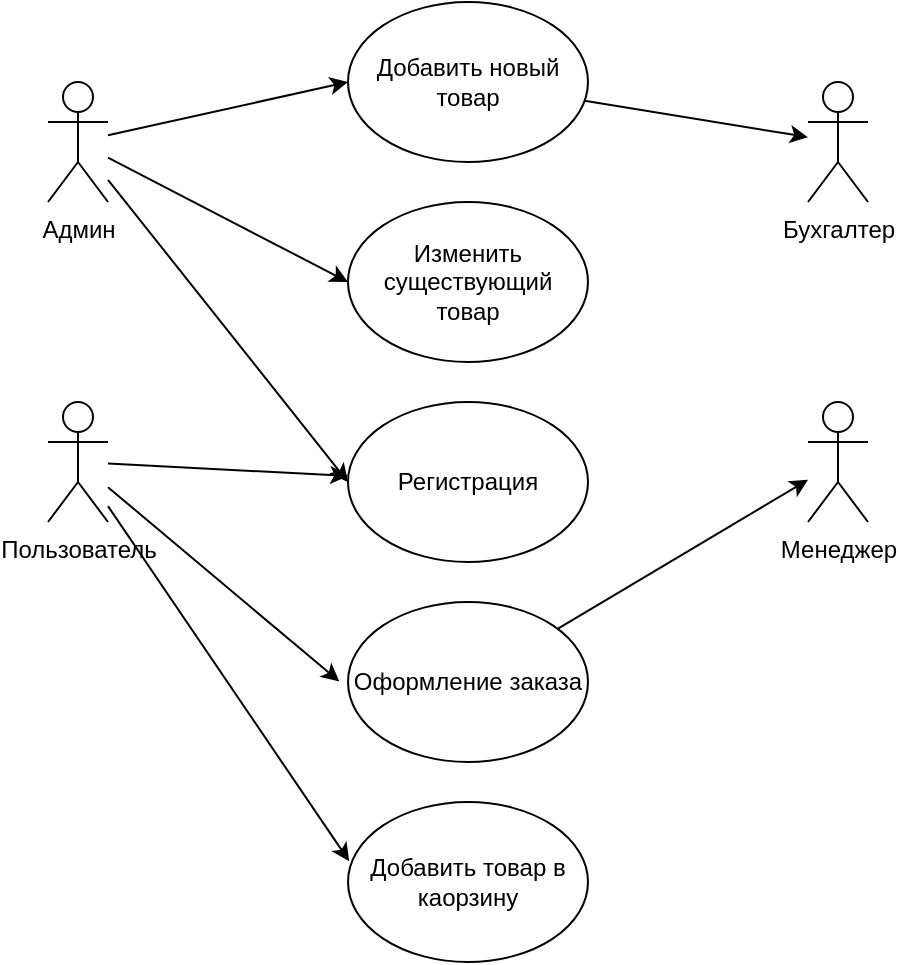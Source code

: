 <mxfile version="24.4.9" type="device">
  <diagram name="Страница — 1" id="-RaiL0CgdB12wzn4cunv">
    <mxGraphModel dx="1290" dy="565" grid="1" gridSize="10" guides="1" tooltips="1" connect="1" arrows="1" fold="1" page="1" pageScale="1" pageWidth="1920" pageHeight="1200" math="0" shadow="0">
      <root>
        <mxCell id="0" />
        <mxCell id="1" parent="0" />
        <mxCell id="z0va0V8mEH81vPt6qGjX-10" style="rounded=0;orthogonalLoop=1;jettySize=auto;html=1;" parent="1" source="z0va0V8mEH81vPt6qGjX-1" target="z0va0V8mEH81vPt6qGjX-9" edge="1">
          <mxGeometry relative="1" as="geometry" />
        </mxCell>
        <mxCell id="z0va0V8mEH81vPt6qGjX-1" value="Добавить новый товар" style="ellipse;whiteSpace=wrap;html=1;" parent="1" vertex="1">
          <mxGeometry x="380" y="80" width="120" height="80" as="geometry" />
        </mxCell>
        <mxCell id="z0va0V8mEH81vPt6qGjX-2" value="Менеджер" style="shape=umlActor;verticalLabelPosition=bottom;verticalAlign=top;html=1;outlineConnect=0;" parent="1" vertex="1">
          <mxGeometry x="610" y="280" width="30" height="60" as="geometry" />
        </mxCell>
        <mxCell id="z0va0V8mEH81vPt6qGjX-6" style="rounded=0;orthogonalLoop=1;jettySize=auto;html=1;entryX=0;entryY=0.5;entryDx=0;entryDy=0;" parent="1" source="z0va0V8mEH81vPt6qGjX-3" target="z0va0V8mEH81vPt6qGjX-1" edge="1">
          <mxGeometry relative="1" as="geometry" />
        </mxCell>
        <mxCell id="z0va0V8mEH81vPt6qGjX-8" style="rounded=0;orthogonalLoop=1;jettySize=auto;html=1;entryX=0;entryY=0.5;entryDx=0;entryDy=0;" parent="1" source="z0va0V8mEH81vPt6qGjX-3" target="z0va0V8mEH81vPt6qGjX-7" edge="1">
          <mxGeometry relative="1" as="geometry" />
        </mxCell>
        <mxCell id="xQ42j36wIL5BFd8CEx2N-22" style="rounded=0;orthogonalLoop=1;jettySize=auto;html=1;entryX=0;entryY=0.5;entryDx=0;entryDy=0;" edge="1" parent="1" source="z0va0V8mEH81vPt6qGjX-3" target="xQ42j36wIL5BFd8CEx2N-20">
          <mxGeometry relative="1" as="geometry" />
        </mxCell>
        <mxCell id="z0va0V8mEH81vPt6qGjX-3" value="Админ" style="shape=umlActor;verticalLabelPosition=bottom;verticalAlign=top;html=1;outlineConnect=0;" parent="1" vertex="1">
          <mxGeometry x="230" y="120" width="30" height="60" as="geometry" />
        </mxCell>
        <mxCell id="xQ42j36wIL5BFd8CEx2N-21" style="rounded=0;orthogonalLoop=1;jettySize=auto;html=1;" edge="1" parent="1" source="z0va0V8mEH81vPt6qGjX-5" target="xQ42j36wIL5BFd8CEx2N-20">
          <mxGeometry relative="1" as="geometry" />
        </mxCell>
        <mxCell id="z0va0V8mEH81vPt6qGjX-5" value="Пользователь" style="shape=umlActor;verticalLabelPosition=bottom;verticalAlign=top;html=1;outlineConnect=0;" parent="1" vertex="1">
          <mxGeometry x="230" y="280" width="30" height="60" as="geometry" />
        </mxCell>
        <mxCell id="z0va0V8mEH81vPt6qGjX-7" value="Изменить существующий товар" style="ellipse;whiteSpace=wrap;html=1;" parent="1" vertex="1">
          <mxGeometry x="380" y="180" width="120" height="80" as="geometry" />
        </mxCell>
        <mxCell id="z0va0V8mEH81vPt6qGjX-9" value="Бухгалтер" style="shape=umlActor;verticalLabelPosition=bottom;verticalAlign=top;html=1;outlineConnect=0;" parent="1" vertex="1">
          <mxGeometry x="610" y="120" width="30" height="60" as="geometry" />
        </mxCell>
        <mxCell id="z0va0V8mEH81vPt6qGjX-13" style="rounded=0;orthogonalLoop=1;jettySize=auto;html=1;" parent="1" source="z0va0V8mEH81vPt6qGjX-11" target="z0va0V8mEH81vPt6qGjX-2" edge="1">
          <mxGeometry relative="1" as="geometry" />
        </mxCell>
        <mxCell id="z0va0V8mEH81vPt6qGjX-11" value="Оформление заказа" style="ellipse;whiteSpace=wrap;html=1;" parent="1" vertex="1">
          <mxGeometry x="380" y="380" width="120" height="80" as="geometry" />
        </mxCell>
        <mxCell id="z0va0V8mEH81vPt6qGjX-12" style="rounded=0;orthogonalLoop=1;jettySize=auto;html=1;entryX=-0.036;entryY=0.497;entryDx=0;entryDy=0;entryPerimeter=0;" parent="1" source="z0va0V8mEH81vPt6qGjX-5" target="z0va0V8mEH81vPt6qGjX-11" edge="1">
          <mxGeometry relative="1" as="geometry" />
        </mxCell>
        <mxCell id="z0va0V8mEH81vPt6qGjX-15" value="Добавить товар в каорзину" style="ellipse;whiteSpace=wrap;html=1;" parent="1" vertex="1">
          <mxGeometry x="380" y="480" width="120" height="80" as="geometry" />
        </mxCell>
        <mxCell id="z0va0V8mEH81vPt6qGjX-16" style="rounded=0;orthogonalLoop=1;jettySize=auto;html=1;entryX=0.005;entryY=0.37;entryDx=0;entryDy=0;entryPerimeter=0;" parent="1" source="z0va0V8mEH81vPt6qGjX-5" target="z0va0V8mEH81vPt6qGjX-15" edge="1">
          <mxGeometry relative="1" as="geometry" />
        </mxCell>
        <mxCell id="xQ42j36wIL5BFd8CEx2N-20" value="Регистрация" style="ellipse;whiteSpace=wrap;html=1;" vertex="1" parent="1">
          <mxGeometry x="380" y="280" width="120" height="80" as="geometry" />
        </mxCell>
      </root>
    </mxGraphModel>
  </diagram>
</mxfile>
